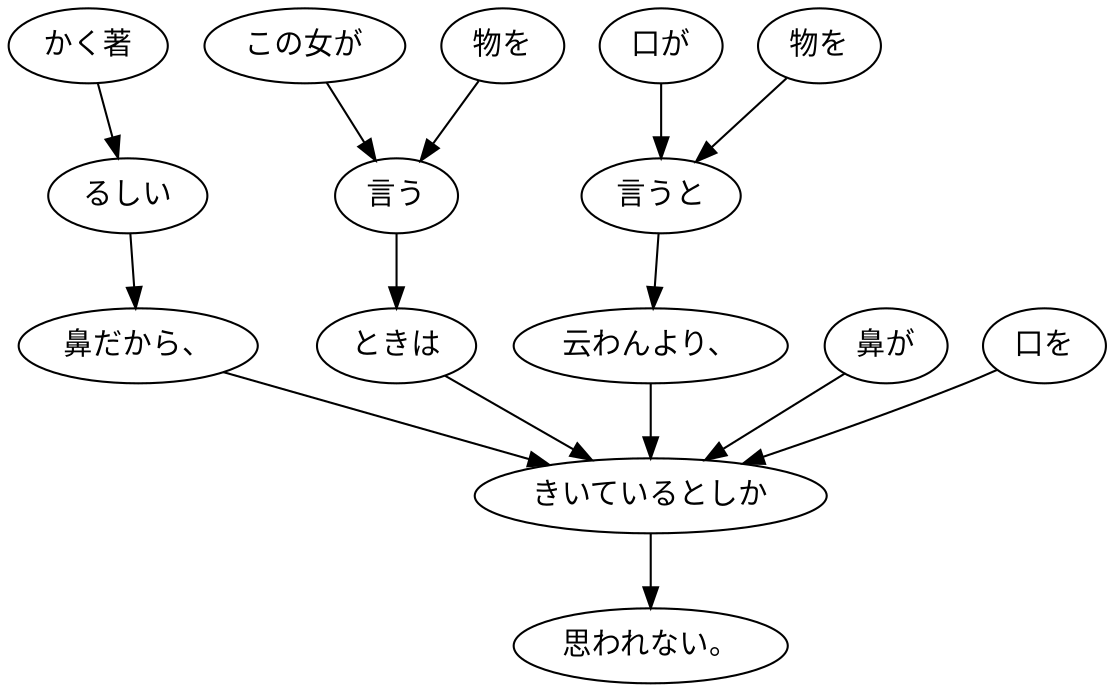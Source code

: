 digraph graph1581 {
	node0 [label="かく著"];
	node1 [label="るしい"];
	node2 [label="鼻だから、"];
	node3 [label="この女が"];
	node4 [label="物を"];
	node5 [label="言う"];
	node6 [label="ときは"];
	node7 [label="口が"];
	node8 [label="物を"];
	node9 [label="言うと"];
	node10 [label="云わんより、"];
	node11 [label="鼻が"];
	node12 [label="口を"];
	node13 [label="きいているとしか"];
	node14 [label="思われない。"];
	node0 -> node1;
	node1 -> node2;
	node2 -> node13;
	node3 -> node5;
	node4 -> node5;
	node5 -> node6;
	node6 -> node13;
	node7 -> node9;
	node8 -> node9;
	node9 -> node10;
	node10 -> node13;
	node11 -> node13;
	node12 -> node13;
	node13 -> node14;
}
